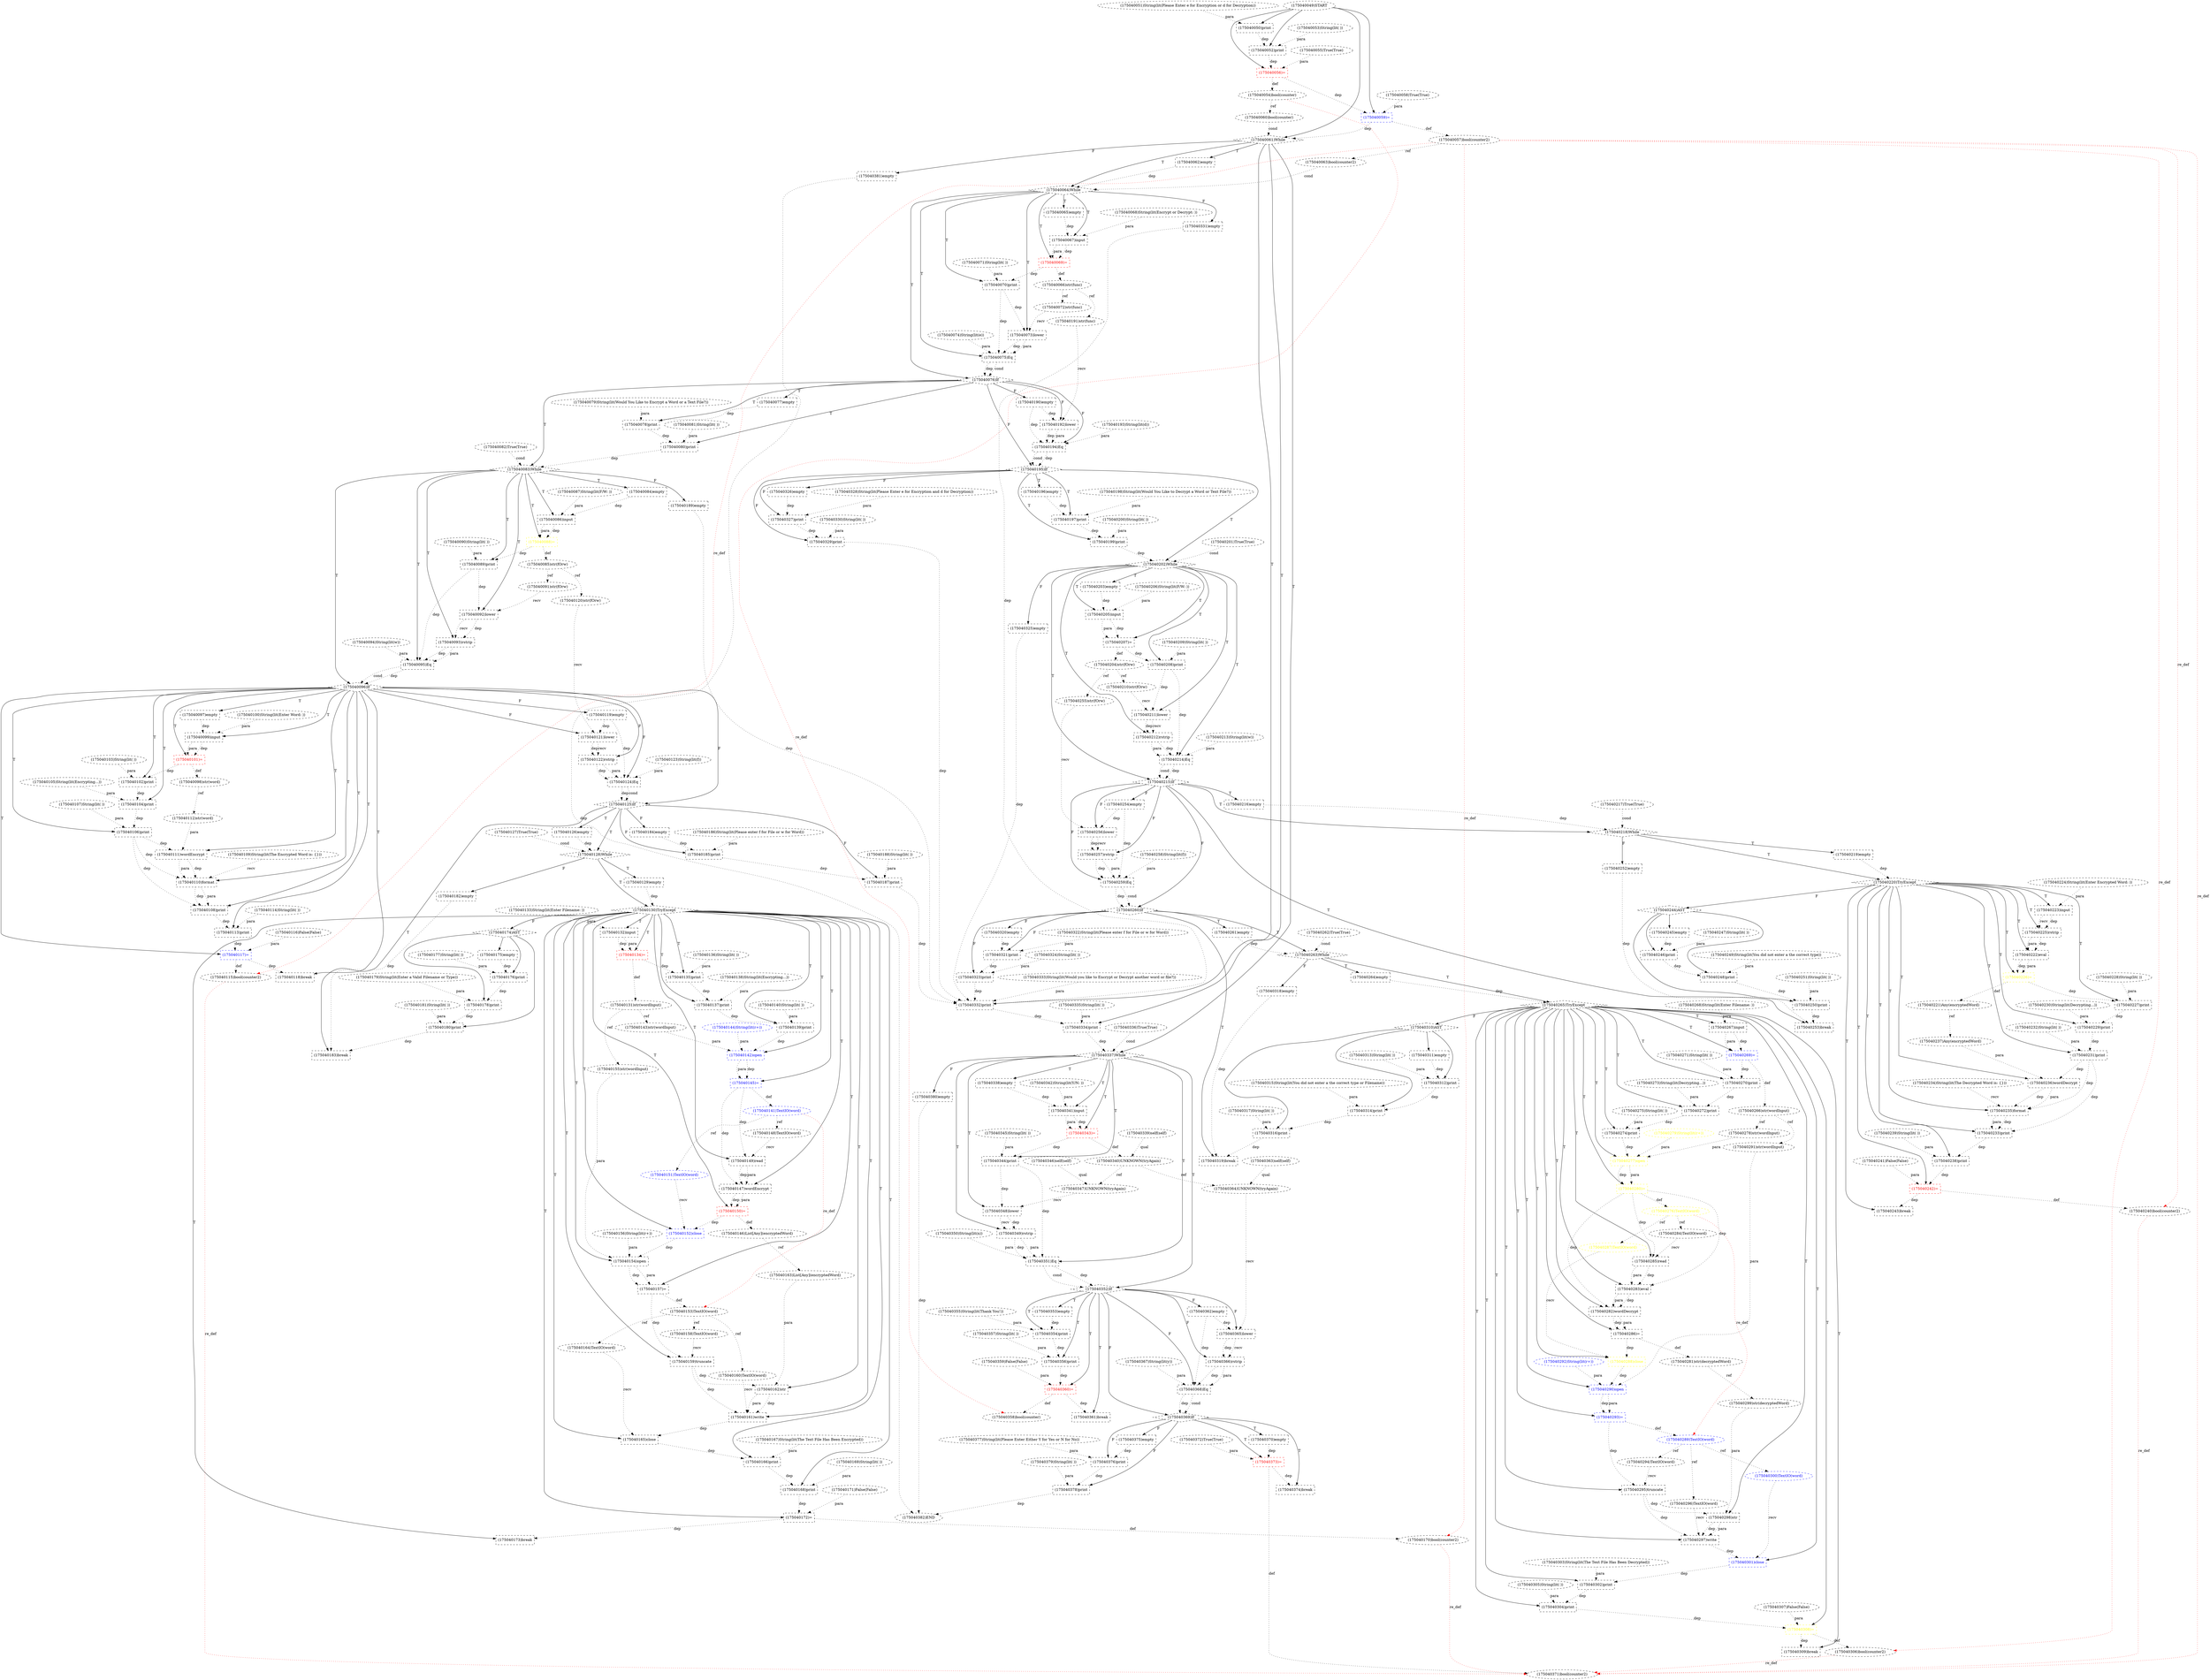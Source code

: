 digraph G {
1 [label="(175040113)print" shape=box style=dashed]
2 [label="(175040110)format" shape=box style=dashed]
3 [label="(175040126)empty" shape=box style=dashed]
4 [label="(175040112)str(word)" shape=ellipse style=dashed]
5 [label="(175040125)If" shape=diamond style=dashed]
6 [label="(175040223)input" shape=box style=dashed]
7 [label="(175040256)lower" shape=box style=dashed]
8 [label="(175040117)=" shape=box style=dashed color=blue fontcolor=blue]
9 [label="(175040243)break" shape=box style=dashed]
10 [label="(175040343)=" shape=box style=dashed color=red fontcolor=red]
11 [label="(175040366)rstrip" shape=box style=dashed]
12 [label="(175040271)String(lit( ))" shape=ellipse style=dashed]
13 [label="(175040118)break" shape=box style=dashed]
14 [label="(175040188)String(lit( ))" shape=ellipse style=dashed]
15 [label="(175040166)print" shape=box style=dashed]
16 [label="(175040320)empty" shape=box style=dashed]
17 [label="(175040133)String(lit(Enter Filename: ))" shape=ellipse style=dashed]
18 [label="(175040057)bool(counter2)" shape=ellipse style=dashed]
19 [label="(175040140)String(lit( ))" shape=ellipse style=dashed]
20 [label="(175040327)print" shape=box style=dashed]
21 [label="(175040266)str(wordInput)" shape=ellipse style=dashed]
22 [label="(175040334)print" shape=box style=dashed]
23 [label="(175040253)break" shape=box style=dashed]
24 [label="(175040338)empty" shape=box style=dashed]
25 [label="(175040182)empty" shape=box style=dashed]
26 [label="(175040272)print" shape=box style=dashed]
27 [label="(175040247)String(lit( ))" shape=ellipse style=dashed]
28 [label="(175040347)UNKNOWN(tryAgain)" shape=ellipse style=dashed]
29 [label="(175040124)Eq" shape=box style=dashed]
30 [label="(175040073)lower" shape=box style=dashed]
31 [label="(175040175)empty" shape=box style=dashed]
32 [label="(175040233)print" shape=box style=dashed]
33 [label="(175040154)open" shape=box style=dashed color=black fontcolor=black]
34 [label="(175040065)empty" shape=box style=dashed]
35 [label="(175040084)empty" shape=box style=dashed]
36 [label="(175040238)print" shape=box style=dashed]
37 [label="(175040101)=" shape=box style=dashed color=red fontcolor=red]
38 [label="(175040218)While" shape=diamond style=dashed]
39 [label="(175040077)empty" shape=box style=dashed]
40 [label="(175040205)input" shape=box style=dashed]
41 [label="(175040171)False(False)" shape=ellipse style=dashed]
42 [label="(175040268)String(lit(Enter Filename: ))" shape=ellipse style=dashed]
43 [label="(175040128)While" shape=diamond style=dashed]
44 [label="(175040295)truncate" shape=box style=dashed]
45 [label="(175040236)wordDecrypt" shape=box style=dashed]
46 [label="(175040369)If" shape=diamond style=dashed]
47 [label="(175040249)String(lit(You did not enter a the correct type))" shape=ellipse style=dashed]
48 [label="(175040255)str(fOrw)" shape=ellipse style=dashed]
49 [label="(175040312)print" shape=box style=dashed]
50 [label="(175040080)print" shape=box style=dashed]
51 [label="(175040071)String(lit( ))" shape=ellipse style=dashed]
52 [label="(175040097)empty" shape=box style=dashed]
53 [label="(175040380)empty" shape=box style=dashed]
54 [label="(175040105)String(lit(Encrypting...))" shape=ellipse style=dashed]
55 [label="(175040122)rstrip" shape=box style=dashed]
56 [label="(175040163)List[Any](encryptedWord)" shape=ellipse style=dashed]
57 [label="(175040196)empty" shape=box style=dashed]
58 [label="(175040261)empty" shape=box style=dashed]
59 [label="(175040210)str(fOrw)" shape=ellipse style=dashed]
60 [label="(175040155)str(wordInput)" shape=ellipse style=dashed]
61 [label="(175040364)UNKNOWN(tryAgain)" shape=ellipse style=dashed]
62 [label="(175040325)empty" shape=box style=dashed]
63 [label="(175040130)TryExcept" shape=diamond style=dashed]
64 [label="(175040159)truncate" shape=box style=dashed]
65 [label="(175040177)String(lit( ))" shape=ellipse style=dashed]
66 [label="(175040323)print" shape=box style=dashed]
67 [label="(175040132)input" shape=box style=dashed]
68 [label="(175040289)TextIO(word)" shape=ellipse style=dashed color=blue fontcolor=blue]
69 [label="(175040372)True(True)" shape=ellipse style=dashed]
70 [label="(175040162)str" shape=box style=dashed]
71 [label="(175040314)print" shape=box style=dashed]
72 [label="(175040063)bool(counter2)" shape=ellipse style=dashed]
73 [label="(175040374)break" shape=box style=dashed]
74 [label="(175040167)String(lit(The Text File Has Been Encrypted))" shape=ellipse style=dashed]
75 [label="(175040328)String(lit(Please Enter e for Encryption and d for Decryption))" shape=ellipse style=dashed]
76 [label="(175040197)print" shape=box style=dashed]
77 [label="(175040172)=" shape=box style=dashed color=black fontcolor=black]
78 [label="(175040054)bool(counter)" shape=ellipse style=dashed]
79 [label="(175040170)bool(counter2)" shape=ellipse style=dashed]
80 [label="(175040076)If" shape=diamond style=dashed]
81 [label="(175040075)Eq" shape=box style=dashed]
82 [label="(175040060)bool(counter)" shape=ellipse style=dashed]
83 [label="(175040212)rstrip" shape=box style=dashed]
84 [label="(175040232)String(lit( ))" shape=ellipse style=dashed]
85 [label="(175040185)print" shape=box style=dashed]
86 [label="(175040092)lower" shape=box style=dashed]
87 [label="(175040203)empty" shape=box style=dashed]
88 [label="(175040103)String(lit( ))" shape=ellipse style=dashed]
89 [label="(175040250)print" shape=box style=dashed]
90 [label="(175040148)TextIO(word)" shape=ellipse style=dashed]
91 [label="(175040355)String(lit(Thank You!))" shape=ellipse style=dashed]
92 [label="(175040082)True(True)" shape=ellipse style=dashed]
93 [label="(175040135)print" shape=box style=dashed]
94 [label="(175040277)open" shape=box style=dashed color=yellow fontcolor=yellow]
95 [label="(175040168)print" shape=box style=dashed]
96 [label="(175040195)If" shape=diamond style=dashed]
97 [label="(175040198)String(lit(Would You Like to Decrypt a Word or Text File?))" shape=ellipse style=dashed]
98 [label="(175040274)print" shape=box style=dashed]
99 [label="(175040326)empty" shape=box style=dashed]
100 [label="(175040072)str(func)" shape=ellipse style=dashed]
101 [label="(175040088)=" shape=box style=dashed color=yellow fontcolor=yellow]
102 [label="(175040096)If" shape=diamond style=dashed]
103 [label="(175040340)UNKNOWN(tryAgain)" shape=ellipse style=dashed]
104 [label="(175040147)wordEncrypt" shape=box style=dashed]
105 [label="(175040265)TryExcept" shape=diamond style=dashed]
106 [label="(175040294)TextIO(word)" shape=ellipse style=dashed]
107 [label="(175040331)empty" shape=box style=dashed]
108 [label="(175040351)Eq" shape=box style=dashed]
109 [label="(175040153)TextIO(word)" shape=ellipse style=dashed color=black fontcolor=black]
110 [label="(175040348)lower" shape=box style=dashed]
111 [label="(175040235)format" shape=box style=dashed]
112 [label="(175040301)close" shape=box style=dashed color=blue fontcolor=blue]
113 [label="(175040093)rstrip" shape=box style=dashed]
114 [label="(175040190)empty" shape=box style=dashed]
115 [label="(175040151)TextIO(word)" shape=ellipse style=dashed color=blue fontcolor=blue]
116 [label="(175040066)str(func)" shape=ellipse style=dashed]
117 [label="(175040189)empty" shape=box style=dashed]
118 [label="(175040173)break" shape=box style=dashed]
119 [label="(175040371)bool(counter2)" shape=ellipse style=dashed]
120 [label="(175040192)lower" shape=box style=dashed]
121 [label="(175040070)print" shape=box style=dashed]
122 [label="(175040184)empty" shape=box style=dashed]
123 [label="(175040183)break" shape=box style=dashed]
124 [label="(175040067)input" shape=box style=dashed]
125 [label="(175040209)String(lit( ))" shape=ellipse style=dashed]
126 [label="(175040356)print" shape=box style=dashed]
127 [label="(175040362)empty" shape=box style=dashed]
128 [label="(175040164)TextIO(word)" shape=ellipse style=dashed color=black fontcolor=black]
129 [label="(175040234)String(lit(The Decrypted Word is: {}))" shape=ellipse style=dashed]
130 [label="(175040311)empty" shape=box style=dashed]
131 [label="(175040141)TextIO(word)" shape=ellipse style=dashed color=blue fontcolor=blue]
132 [label="(175040061)While" shape=diamond style=dashed]
133 [label="(175040208)print" shape=box style=dashed]
134 [label="(175040228)String(lit( ))" shape=ellipse style=dashed]
135 [label="(175040270)print" shape=box style=dashed]
136 [label="(175040055)True(True)" shape=ellipse style=dashed]
137 [label="(175040119)empty" shape=box style=dashed]
138 [label="(175040222)eval" shape=box style=dashed]
139 [label="(175040145)=" shape=box style=dashed color=blue fontcolor=blue]
140 [label="(175040098)str(word)" shape=ellipse style=dashed]
141 [label="(175040252)empty" shape=box style=dashed]
142 [label="(175040239)String(lit( ))" shape=ellipse style=dashed]
143 [label="(175040337)While" shape=diamond style=dashed]
144 [label="(175040297)write" shape=box style=dashed]
145 [label="(175040051)String(lit(Please Enter e for Encryption or d for Decryption))" shape=ellipse style=dashed]
146 [label="(175040053)String(lit( ))" shape=ellipse style=dashed]
147 [label="(175040316)print" shape=box style=dashed]
148 [label="(175040317)String(lit( ))" shape=ellipse style=dashed]
149 [label="(175040341)input" shape=box style=dashed]
150 [label="(175040206)String(lit(F/W: ))" shape=ellipse style=dashed]
151 [label="(175040062)empty" shape=box style=dashed]
152 [label="(175040358)bool(counter)" shape=ellipse style=dashed]
153 [label="(175040131)str(wordInput)" shape=ellipse style=dashed]
154 [label="(175040211)lower" shape=box style=dashed]
155 [label="(175040352)If" shape=diamond style=dashed]
156 [label="(175040321)print" shape=box style=dashed]
157 [label="(175040194)Eq" shape=box style=dashed]
158 [label="(175040377)String(lit(Please Enter Either Y for Yes or N for No))" shape=ellipse style=dashed]
159 [label="(175040276)TextIO(word)" shape=ellipse style=dashed color=yellow fontcolor=yellow]
160 [label="(175040069)=" shape=box style=dashed color=red fontcolor=red]
161 [label="(175040116)False(False)" shape=ellipse style=dashed]
162 [label="(175040178)print" shape=box style=dashed]
163 [label="(175040242)=" shape=box style=dashed color=red fontcolor=red]
164 [label="(175040300)TextIO(word)" shape=ellipse style=dashed color=blue fontcolor=blue]
165 [label="(175040165)close" shape=box style=dashed color=black fontcolor=black]
166 [label="(175040111)wordEncrypt" shape=box style=dashed]
167 [label="(175040104)print" shape=box style=dashed]
168 [label="(175040191)str(func)" shape=ellipse style=dashed]
169 [label="(175040207)=" shape=box style=dashed color=black fontcolor=black]
170 [label="(175040137)print" shape=box style=dashed]
171 [label="(175040280)=" shape=box style=dashed color=yellow fontcolor=yellow]
172 [label="(175040174)AST" shape=diamond style=dashed]
173 [label="(175040186)String(lit(Please enter f for File or w for Word))" shape=ellipse style=dashed]
174 [label="(175040229)print" shape=box style=dashed]
175 [label="(175040302)print" shape=box style=dashed]
176 [label="(175040244)AST" shape=diamond style=dashed]
177 [label="(175040353)empty" shape=box style=dashed]
178 [label="(175040269)=" shape=box style=dashed color=blue fontcolor=blue]
179 [label="(175040359)False(False)" shape=ellipse style=dashed]
180 [label="(175040134)=" shape=box style=dashed color=red fontcolor=red]
181 [label="(175040056)=" shape=box style=dashed color=red fontcolor=red]
182 [label="(175040157)=" shape=box style=dashed color=black fontcolor=black]
183 [label="(175040313)String(lit( ))" shape=ellipse style=dashed]
184 [label="(175040251)String(lit( ))" shape=ellipse style=dashed]
185 [label="(175040259)Eq" shape=box style=dashed]
186 [label="(175040246)print" shape=box style=dashed]
187 [label="(175040305)String(lit( ))" shape=ellipse style=dashed]
188 [label="(175040109)String(lit(The Encrypted Word is: {}))" shape=ellipse style=dashed]
189 [label="(175040187)print" shape=box style=dashed]
190 [label="(175040202)While" shape=diamond style=dashed]
191 [label="(175040315)String(lit(You did not enter a the correct type or Filename))" shape=ellipse style=dashed]
192 [label="(175040226)=" shape=box style=dashed color=yellow fontcolor=yellow]
193 [label="(175040158)TextIO(word)" shape=ellipse style=dashed]
194 [label="(175040143)str(wordInput)" shape=ellipse style=dashed]
195 [label="(175040230)String(lit(Decrypting...))" shape=ellipse style=dashed]
196 [label="(175040257)rstrip" shape=box style=dashed]
197 [label="(175040285)read" shape=box style=dashed]
198 [label="(175040346)self(self)" shape=ellipse style=dashed]
199 [label="(175040059)=" shape=box style=dashed color=blue fontcolor=blue]
200 [label="(175040363)self(self)" shape=ellipse style=dashed]
201 [label="(175040375)empty" shape=box style=dashed]
202 [label="(175040360)=" shape=box style=dashed color=red fontcolor=red]
203 [label="(175040225)rstrip" shape=box style=dashed]
204 [label="(175040264)empty" shape=box style=dashed]
205 [label="(175040284)TextIO(word)" shape=ellipse style=dashed]
206 [label="(175040240)bool(counter2)" shape=ellipse style=dashed]
207 [label="(175040224)String(lit(Enter Encrypted Word: ))" shape=ellipse style=dashed]
208 [label="(175040307)False(False)" shape=ellipse style=dashed]
209 [label="(175040091)str(fOrw)" shape=ellipse style=dashed]
210 [label="(175040176)print" shape=box style=dashed]
211 [label="(175040052)print" shape=box style=dashed]
212 [label="(175040068)String(lit(Encrypt or Decrypt: ))" shape=ellipse style=dashed]
213 [label="(175040306)bool(counter2)" shape=ellipse style=dashed]
214 [label="(175040078)print" shape=box style=dashed]
215 [label="(175040376)print" shape=box style=dashed]
216 [label="(175040120)str(fOrw)" shape=ellipse style=dashed]
217 [label="(175040139)print" shape=box style=dashed]
218 [label="(175040152)close" shape=box style=dashed color=blue fontcolor=blue]
219 [label="(175040291)str(wordInput)" shape=ellipse style=dashed]
220 [label="(175040350)String(lit(n))" shape=ellipse style=dashed]
221 [label="(175040260)If" shape=diamond style=dashed]
222 [label="(175040310)AST" shape=diamond style=dashed]
223 [label="(175040365)lower" shape=box style=dashed]
224 [label="(175040200)String(lit( ))" shape=ellipse style=dashed]
225 [label="(175040214)Eq" shape=box style=dashed]
226 [label="(175040161)write" shape=box style=dashed]
227 [label="(175040100)String(lit(Enter Word: ))" shape=ellipse style=dashed]
228 [label="(175040136)String(lit( ))" shape=ellipse style=dashed]
229 [label="(175040304)print" shape=box style=dashed]
230 [label="(175040149)read" shape=box style=dashed]
231 [label="(175040267)input" shape=box style=dashed]
232 [label="(175040275)String(lit( ))" shape=ellipse style=dashed]
233 [label="(175040292)String(lit(r+))" shape=ellipse style=dashed color=blue fontcolor=blue]
234 [label="(175040199)print" shape=box style=dashed]
235 [label="(175040298)str" shape=box style=dashed]
236 [label="(175040180)print" shape=box style=dashed]
237 [label="(175040217)True(True)" shape=ellipse style=dashed]
238 [label="(175040219)empty" shape=box style=dashed]
239 [label="(175040123)String(lit(f))" shape=ellipse style=dashed]
240 [label="(175040258)String(lit(f))" shape=ellipse style=dashed]
241 [label="(175040106)print" shape=box style=dashed]
242 [label="(175040254)empty" shape=box style=dashed]
243 [label="(175040309)break" shape=box style=dashed]
244 [label="(175040361)break" shape=box style=dashed]
245 [label="(175040282)wordDecrypt" shape=box style=dashed]
246 [label="(175040160)TextIO(word)" shape=ellipse style=dashed]
247 [label="(175040245)empty" shape=box style=dashed]
248 [label="(175040318)empty" shape=box style=dashed]
249 [label="(175040204)str(fOrw)" shape=ellipse style=dashed]
250 [label="(175040108)print" shape=box style=dashed]
251 [label="(175040129)empty" shape=box style=dashed]
252 [label="(175040215)If" shape=diamond style=dashed]
253 [label="(175040349)rstrip" shape=box style=dashed]
254 [label="(175040373)=" shape=box style=dashed color=red fontcolor=red]
255 [label="(175040378)print" shape=box style=dashed]
256 [label="(175040354)print" shape=box style=dashed]
257 [label="(175040286)=" shape=box style=dashed color=black fontcolor=black]
258 [label="(175040138)String(lit(Encrypting...))" shape=ellipse style=dashed]
259 [label="(175040248)print" shape=box style=dashed]
260 [label="(175040330)String(lit( ))" shape=ellipse style=dashed]
261 [label="(175040201)True(True)" shape=ellipse style=dashed]
262 [label="(175040278)str(wordInput)" shape=ellipse style=dashed]
263 [label="(175040370)empty" shape=box style=dashed]
264 [label="(175040216)empty" shape=box style=dashed]
265 [label="(175040114)String(lit( ))" shape=ellipse style=dashed]
266 [label="(175040345)String(lit( ))" shape=ellipse style=dashed]
267 [label="(175040296)TextIO(word)" shape=ellipse style=dashed]
268 [label="(175040095)Eq" shape=box style=dashed]
269 [label="(175040324)String(lit( ))" shape=ellipse style=dashed]
270 [label="(175040085)str(fOrw)" shape=ellipse style=dashed]
271 [label="(175040308)=" shape=box style=dashed color=yellow fontcolor=yellow]
272 [label="(175040339)self(self)" shape=ellipse style=dashed]
273 [label="(175040335)String(lit( ))" shape=ellipse style=dashed]
274 [label="(175040181)String(lit( ))" shape=ellipse style=dashed]
275 [label="(175040169)String(lit( ))" shape=ellipse style=dashed]
276 [label="(175040220)TryExcept" shape=diamond style=dashed]
277 [label="(175040288)close" shape=box style=dashed color=yellow fontcolor=yellow]
278 [label="(175040142)open" shape=box style=dashed color=blue fontcolor=blue]
279 [label="(175040293)=" shape=box style=dashed color=blue fontcolor=blue]
280 [label="(175040279)String(lit(r+))" shape=ellipse style=dashed color=yellow fontcolor=yellow]
281 [label="(175040332)print" shape=box style=dashed]
282 [label="(175040079)String(lit(Would You Like to Encrypt a Word or a Text File?))" shape=ellipse style=dashed]
283 [label="(175040262)True(True)" shape=ellipse style=dashed]
284 [label="(175040094)String(lit(w))" shape=ellipse style=dashed]
285 [label="(175040150)=" shape=box style=dashed color=red fontcolor=red]
286 [label="(175040357)String(lit( ))" shape=ellipse style=dashed]
287 [label="(175040344)print" shape=box style=dashed]
288 [label="(175040290)open" shape=box style=dashed color=blue fontcolor=blue]
289 [label="(175040231)print" shape=box style=dashed]
290 [label="(175040303)String(lit(The Text File Has Been Decrypted))" shape=ellipse style=dashed]
291 [label="(175040102)print" shape=box style=dashed]
292 [label="(175040121)lower" shape=box style=dashed]
293 [label="(175040299)str(decryptedWord)" shape=ellipse style=dashed]
294 [label="(175040336)True(True)" shape=ellipse style=dashed]
295 [label="(175040156)String(lit(r+))" shape=ellipse style=dashed color=black fontcolor=black]
296 [label="(175040050)print" shape=box style=dashed]
297 [label="(175040090)String(lit( ))" shape=ellipse style=dashed]
298 [label="(175040342)String(lit(Y/N: ))" shape=ellipse style=dashed]
299 [label="(175040086)input" shape=box style=dashed]
300 [label="(175040213)String(lit(w))" shape=ellipse style=dashed]
301 [label="(175040237)Any(encryptedWord)" shape=ellipse style=dashed]
302 [label="(175040058)True(True)" shape=ellipse style=dashed]
303 [label="(175040081)String(lit( ))" shape=ellipse style=dashed]
304 [label="(175040333)String(lit(Would you like to Encrypt or Decrypt another word or file?))" shape=ellipse style=dashed]
305 [label="(175040379)String(lit( ))" shape=ellipse style=dashed]
306 [label="(175040329)print" shape=box style=dashed]
307 [label="(175040179)String(lit(Enter a Valid Filename or Type))" shape=ellipse style=dashed]
308 [label="(175040273)String(lit(Decrypting...))" shape=ellipse style=dashed]
309 [label="(175040227)print" shape=box style=dashed]
310 [label="(175040049)START" style=dashed]
311 [label="(175040083)While" shape=diamond style=dashed]
312 [label="(175040319)break" shape=box style=dashed]
313 [label="(175040193)String(lit(d))" shape=ellipse style=dashed]
314 [label="(175040382)END" style=dashed]
315 [label="(175040127)True(True)" shape=ellipse style=dashed]
316 [label="(175040283)eval" shape=box style=dashed]
317 [label="(175040263)While" shape=diamond style=dashed]
318 [label="(175040281)str(decryptedWord)" shape=ellipse style=dashed]
319 [label="(175040074)String(lit(e))" shape=ellipse style=dashed]
320 [label="(175040381)empty" shape=box style=dashed]
321 [label="(175040115)bool(counter2)" shape=ellipse style=dashed]
322 [label="(175040287)TextIO(word)" shape=ellipse style=dashed color=yellow fontcolor=yellow]
323 [label="(175040099)input" shape=box style=dashed]
324 [label="(175040064)While" shape=diamond style=dashed]
325 [label="(175040146)List[Any](encryptedWord)" shape=ellipse style=dashed]
326 [label="(175040322)String(lit(Please enter f for File or w for Word))" shape=ellipse style=dashed]
327 [label="(175040087)String(lit(F/W: ))" shape=ellipse style=dashed]
328 [label="(175040089)print" shape=box style=dashed]
329 [label="(175040368)Eq" shape=box style=dashed]
330 [label="(175040144)String(lit(r+))" shape=ellipse style=dashed color=blue fontcolor=blue]
331 [label="(175040221)Any(encryptedWord)" shape=ellipse style=dashed]
332 [label="(175040241)False(False)" shape=ellipse style=dashed]
333 [label="(175040367)String(lit(y))" shape=ellipse style=dashed]
334 [label="(175040107)String(lit( ))" shape=ellipse style=dashed]
102 -> 1 [label="T"];
265 -> 1 [label="para" style=dotted];
250 -> 1 [label="dep" style=dotted];
102 -> 2 [label="T"];
188 -> 2 [label="recv" style=dotted];
166 -> 2 [label="dep" style=dotted];
166 -> 2 [label="para" style=dotted];
241 -> 2 [label="dep" style=dotted];
5 -> 3 [label="T"];
140 -> 4 [label="ref" style=dotted];
102 -> 5 [label="F"];
29 -> 5 [label="dep" style=dotted];
29 -> 5 [label="cond" style=dotted];
276 -> 6 [label="T"];
207 -> 6 [label="para" style=dotted];
252 -> 7 [label="F"];
48 -> 7 [label="recv" style=dotted];
242 -> 7 [label="dep" style=dotted];
102 -> 8 [label="T"];
161 -> 8 [label="para" style=dotted];
1 -> 8 [label="dep" style=dotted];
276 -> 9 [label="T"];
163 -> 9 [label="dep" style=dotted];
143 -> 10 [label="T"];
149 -> 10 [label="dep" style=dotted];
149 -> 10 [label="para" style=dotted];
155 -> 11 [label="F"];
223 -> 11 [label="dep" style=dotted];
223 -> 11 [label="recv" style=dotted];
102 -> 13 [label="T"];
8 -> 13 [label="dep" style=dotted];
63 -> 15 [label="T"];
74 -> 15 [label="para" style=dotted];
165 -> 15 [label="dep" style=dotted];
221 -> 16 [label="F"];
199 -> 18 [label="def" style=dotted];
96 -> 20 [label="F"];
75 -> 20 [label="para" style=dotted];
99 -> 20 [label="dep" style=dotted];
178 -> 21 [label="def" style=dotted];
132 -> 22 [label="T"];
273 -> 22 [label="para" style=dotted];
281 -> 22 [label="dep" style=dotted];
252 -> 23 [label="T"];
89 -> 23 [label="dep" style=dotted];
141 -> 23 [label="dep" style=dotted];
143 -> 24 [label="T"];
43 -> 25 [label="F"];
105 -> 26 [label="T"];
308 -> 26 [label="para" style=dotted];
135 -> 26 [label="dep" style=dotted];
198 -> 28 [label="qual" style=dotted];
103 -> 28 [label="ref" style=dotted];
102 -> 29 [label="F"];
55 -> 29 [label="dep" style=dotted];
55 -> 29 [label="para" style=dotted];
239 -> 29 [label="para" style=dotted];
137 -> 29 [label="dep" style=dotted];
324 -> 30 [label="T"];
100 -> 30 [label="recv" style=dotted];
121 -> 30 [label="dep" style=dotted];
172 -> 31 [label="" style=solid];
276 -> 32 [label="T"];
111 -> 32 [label="dep" style=dotted];
111 -> 32 [label="para" style=dotted];
289 -> 32 [label="dep" style=dotted];
63 -> 33 [label="T"];
60 -> 33 [label="para" style=dotted];
295 -> 33 [label="para" style=dotted];
218 -> 33 [label="dep" style=dotted];
324 -> 34 [label="T"];
311 -> 35 [label="T"];
276 -> 36 [label="T"];
142 -> 36 [label="para" style=dotted];
32 -> 36 [label="dep" style=dotted];
102 -> 37 [label="T"];
323 -> 37 [label="dep" style=dotted];
323 -> 37 [label="para" style=dotted];
252 -> 38 [label="T"];
237 -> 38 [label="cond" style=dotted];
264 -> 38 [label="dep" style=dotted];
80 -> 39 [label="T"];
190 -> 40 [label="T"];
150 -> 40 [label="para" style=dotted];
87 -> 40 [label="dep" style=dotted];
5 -> 43 [label="T"];
315 -> 43 [label="cond" style=dotted];
3 -> 43 [label="dep" style=dotted];
105 -> 44 [label="T"];
106 -> 44 [label="recv" style=dotted];
279 -> 44 [label="dep" style=dotted];
276 -> 45 [label="T"];
301 -> 45 [label="para" style=dotted];
289 -> 45 [label="dep" style=dotted];
155 -> 46 [label="F"];
329 -> 46 [label="dep" style=dotted];
329 -> 46 [label="cond" style=dotted];
249 -> 48 [label="ref" style=dotted];
222 -> 49 [label="" style=solid];
183 -> 49 [label="para" style=dotted];
130 -> 49 [label="dep" style=dotted];
80 -> 50 [label="T"];
303 -> 50 [label="para" style=dotted];
214 -> 50 [label="dep" style=dotted];
102 -> 52 [label="T"];
143 -> 53 [label="F"];
102 -> 55 [label="F"];
292 -> 55 [label="dep" style=dotted];
292 -> 55 [label="recv" style=dotted];
325 -> 56 [label="ref" style=dotted];
96 -> 57 [label="T"];
221 -> 58 [label="T"];
249 -> 59 [label="ref" style=dotted];
153 -> 60 [label="ref" style=dotted];
200 -> 61 [label="qual" style=dotted];
103 -> 61 [label="ref" style=dotted];
190 -> 62 [label="F"];
43 -> 63 [label="T"];
251 -> 63 [label="dep" style=dotted];
63 -> 64 [label="T"];
193 -> 64 [label="recv" style=dotted];
182 -> 64 [label="dep" style=dotted];
221 -> 66 [label="F"];
269 -> 66 [label="para" style=dotted];
156 -> 66 [label="dep" style=dotted];
63 -> 67 [label="T"];
17 -> 67 [label="para" style=dotted];
279 -> 68 [label="def" style=dotted];
159 -> 68 [label="re_def" style=dotted color=red];
63 -> 70 [label="T"];
56 -> 70 [label="para" style=dotted];
64 -> 70 [label="dep" style=dotted];
222 -> 71 [label="" style=solid];
191 -> 71 [label="para" style=dotted];
49 -> 71 [label="dep" style=dotted];
18 -> 72 [label="ref" style=dotted];
46 -> 73 [label="T"];
254 -> 73 [label="dep" style=dotted];
96 -> 76 [label="T"];
97 -> 76 [label="para" style=dotted];
57 -> 76 [label="dep" style=dotted];
63 -> 77 [label="T"];
41 -> 77 [label="para" style=dotted];
95 -> 77 [label="dep" style=dotted];
181 -> 78 [label="def" style=dotted];
77 -> 79 [label="def" style=dotted];
18 -> 79 [label="re_def" style=dotted color=red];
324 -> 80 [label="T"];
81 -> 80 [label="dep" style=dotted];
81 -> 80 [label="cond" style=dotted];
324 -> 81 [label="T"];
30 -> 81 [label="dep" style=dotted];
30 -> 81 [label="para" style=dotted];
319 -> 81 [label="para" style=dotted];
121 -> 81 [label="dep" style=dotted];
78 -> 82 [label="ref" style=dotted];
190 -> 83 [label="T"];
154 -> 83 [label="dep" style=dotted];
154 -> 83 [label="recv" style=dotted];
5 -> 85 [label="F"];
173 -> 85 [label="para" style=dotted];
122 -> 85 [label="dep" style=dotted];
311 -> 86 [label="T"];
209 -> 86 [label="recv" style=dotted];
328 -> 86 [label="dep" style=dotted];
190 -> 87 [label="T"];
176 -> 89 [label="" style=solid];
184 -> 89 [label="para" style=dotted];
259 -> 89 [label="dep" style=dotted];
131 -> 90 [label="ref" style=dotted];
63 -> 93 [label="T"];
228 -> 93 [label="para" style=dotted];
180 -> 93 [label="dep" style=dotted];
105 -> 94 [label="T"];
262 -> 94 [label="para" style=dotted];
280 -> 94 [label="para" style=dotted];
98 -> 94 [label="dep" style=dotted];
63 -> 95 [label="T"];
275 -> 95 [label="para" style=dotted];
15 -> 95 [label="dep" style=dotted];
80 -> 96 [label="F"];
157 -> 96 [label="dep" style=dotted];
157 -> 96 [label="cond" style=dotted];
105 -> 98 [label="T"];
232 -> 98 [label="para" style=dotted];
26 -> 98 [label="dep" style=dotted];
96 -> 99 [label="F"];
116 -> 100 [label="ref" style=dotted];
311 -> 101 [label="T"];
299 -> 101 [label="dep" style=dotted];
299 -> 101 [label="para" style=dotted];
311 -> 102 [label="T"];
268 -> 102 [label="dep" style=dotted];
268 -> 102 [label="cond" style=dotted];
272 -> 103 [label="qual" style=dotted];
10 -> 103 [label="def" style=dotted];
63 -> 104 [label="T"];
230 -> 104 [label="dep" style=dotted];
230 -> 104 [label="para" style=dotted];
139 -> 104 [label="dep" style=dotted];
317 -> 105 [label="T"];
204 -> 105 [label="dep" style=dotted];
68 -> 106 [label="ref" style=dotted];
324 -> 107 [label="F"];
143 -> 108 [label="T"];
253 -> 108 [label="dep" style=dotted];
253 -> 108 [label="para" style=dotted];
220 -> 108 [label="para" style=dotted];
287 -> 108 [label="dep" style=dotted];
182 -> 109 [label="def" style=dotted];
131 -> 109 [label="re_def" style=dotted color=red];
143 -> 110 [label="T"];
28 -> 110 [label="recv" style=dotted];
287 -> 110 [label="dep" style=dotted];
276 -> 111 [label="T"];
129 -> 111 [label="recv" style=dotted];
45 -> 111 [label="dep" style=dotted];
45 -> 111 [label="para" style=dotted];
289 -> 111 [label="dep" style=dotted];
105 -> 112 [label="T"];
164 -> 112 [label="recv" style=dotted];
144 -> 112 [label="dep" style=dotted];
311 -> 113 [label="T"];
86 -> 113 [label="dep" style=dotted];
86 -> 113 [label="recv" style=dotted];
80 -> 114 [label="F"];
131 -> 115 [label="ref" style=dotted];
160 -> 116 [label="def" style=dotted];
311 -> 117 [label="F"];
63 -> 118 [label="T"];
77 -> 118 [label="dep" style=dotted];
254 -> 119 [label="def" style=dotted];
206 -> 119 [label="re_def" style=dotted color=red];
79 -> 119 [label="re_def" style=dotted color=red];
321 -> 119 [label="re_def" style=dotted color=red];
213 -> 119 [label="re_def" style=dotted color=red];
18 -> 119 [label="re_def" style=dotted color=red];
80 -> 120 [label="F"];
168 -> 120 [label="recv" style=dotted];
114 -> 120 [label="dep" style=dotted];
324 -> 121 [label="T"];
51 -> 121 [label="para" style=dotted];
160 -> 121 [label="dep" style=dotted];
5 -> 122 [label="F"];
5 -> 123 [label="T"];
236 -> 123 [label="dep" style=dotted];
25 -> 123 [label="dep" style=dotted];
324 -> 124 [label="T"];
212 -> 124 [label="para" style=dotted];
34 -> 124 [label="dep" style=dotted];
155 -> 126 [label="T"];
286 -> 126 [label="para" style=dotted];
256 -> 126 [label="dep" style=dotted];
155 -> 127 [label="F"];
109 -> 128 [label="ref" style=dotted];
222 -> 130 [label="" style=solid];
139 -> 131 [label="def" style=dotted];
310 -> 132 [label="" style=solid];
82 -> 132 [label="cond" style=dotted];
199 -> 132 [label="dep" style=dotted];
190 -> 133 [label="T"];
125 -> 133 [label="para" style=dotted];
169 -> 133 [label="dep" style=dotted];
105 -> 135 [label="T"];
12 -> 135 [label="para" style=dotted];
178 -> 135 [label="dep" style=dotted];
102 -> 137 [label="F"];
276 -> 138 [label="T"];
203 -> 138 [label="dep" style=dotted];
203 -> 138 [label="para" style=dotted];
63 -> 139 [label="T"];
278 -> 139 [label="dep" style=dotted];
278 -> 139 [label="para" style=dotted];
37 -> 140 [label="def" style=dotted];
38 -> 141 [label="F"];
132 -> 143 [label="T"];
294 -> 143 [label="cond" style=dotted];
22 -> 143 [label="dep" style=dotted];
105 -> 144 [label="T"];
267 -> 144 [label="recv" style=dotted];
235 -> 144 [label="dep" style=dotted];
235 -> 144 [label="para" style=dotted];
44 -> 144 [label="dep" style=dotted];
222 -> 147 [label="" style=solid];
148 -> 147 [label="para" style=dotted];
71 -> 147 [label="dep" style=dotted];
143 -> 149 [label="T"];
298 -> 149 [label="para" style=dotted];
24 -> 149 [label="dep" style=dotted];
132 -> 151 [label="T"];
202 -> 152 [label="def" style=dotted];
78 -> 152 [label="re_def" style=dotted color=red];
180 -> 153 [label="def" style=dotted];
190 -> 154 [label="T"];
59 -> 154 [label="recv" style=dotted];
133 -> 154 [label="dep" style=dotted];
143 -> 155 [label="T"];
108 -> 155 [label="dep" style=dotted];
108 -> 155 [label="cond" style=dotted];
221 -> 156 [label="F"];
326 -> 156 [label="para" style=dotted];
16 -> 156 [label="dep" style=dotted];
80 -> 157 [label="F"];
120 -> 157 [label="dep" style=dotted];
120 -> 157 [label="para" style=dotted];
313 -> 157 [label="para" style=dotted];
114 -> 157 [label="dep" style=dotted];
171 -> 159 [label="def" style=dotted];
324 -> 160 [label="T"];
124 -> 160 [label="dep" style=dotted];
124 -> 160 [label="para" style=dotted];
172 -> 162 [label="" style=solid];
307 -> 162 [label="para" style=dotted];
210 -> 162 [label="dep" style=dotted];
276 -> 163 [label="T"];
332 -> 163 [label="para" style=dotted];
36 -> 163 [label="dep" style=dotted];
68 -> 164 [label="ref" style=dotted];
63 -> 165 [label="T"];
128 -> 165 [label="recv" style=dotted];
226 -> 165 [label="dep" style=dotted];
102 -> 166 [label="T"];
4 -> 166 [label="para" style=dotted];
241 -> 166 [label="dep" style=dotted];
102 -> 167 [label="T"];
54 -> 167 [label="para" style=dotted];
291 -> 167 [label="dep" style=dotted];
116 -> 168 [label="ref" style=dotted];
190 -> 169 [label="T"];
40 -> 169 [label="dep" style=dotted];
40 -> 169 [label="para" style=dotted];
63 -> 170 [label="T"];
258 -> 170 [label="para" style=dotted];
93 -> 170 [label="dep" style=dotted];
105 -> 171 [label="T"];
94 -> 171 [label="dep" style=dotted];
94 -> 171 [label="para" style=dotted];
63 -> 172 [label="F"];
276 -> 174 [label="T"];
195 -> 174 [label="para" style=dotted];
309 -> 174 [label="dep" style=dotted];
105 -> 175 [label="T"];
290 -> 175 [label="para" style=dotted];
112 -> 175 [label="dep" style=dotted];
276 -> 176 [label="F"];
155 -> 177 [label="T"];
105 -> 178 [label="T"];
231 -> 178 [label="dep" style=dotted];
231 -> 178 [label="para" style=dotted];
63 -> 180 [label="T"];
67 -> 180 [label="dep" style=dotted];
67 -> 180 [label="para" style=dotted];
310 -> 181 [label="" style=solid];
136 -> 181 [label="para" style=dotted];
211 -> 181 [label="dep" style=dotted];
63 -> 182 [label="T"];
33 -> 182 [label="dep" style=dotted];
33 -> 182 [label="para" style=dotted];
252 -> 185 [label="F"];
196 -> 185 [label="dep" style=dotted];
196 -> 185 [label="para" style=dotted];
240 -> 185 [label="para" style=dotted];
242 -> 185 [label="dep" style=dotted];
176 -> 186 [label="" style=solid];
27 -> 186 [label="para" style=dotted];
247 -> 186 [label="dep" style=dotted];
5 -> 189 [label="F"];
14 -> 189 [label="para" style=dotted];
85 -> 189 [label="dep" style=dotted];
96 -> 190 [label="T"];
261 -> 190 [label="cond" style=dotted];
234 -> 190 [label="dep" style=dotted];
276 -> 192 [label="T"];
138 -> 192 [label="dep" style=dotted];
138 -> 192 [label="para" style=dotted];
109 -> 193 [label="ref" style=dotted];
153 -> 194 [label="ref" style=dotted];
252 -> 196 [label="F"];
7 -> 196 [label="dep" style=dotted];
7 -> 196 [label="recv" style=dotted];
105 -> 197 [label="T"];
205 -> 197 [label="recv" style=dotted];
171 -> 197 [label="dep" style=dotted];
310 -> 199 [label="" style=solid];
302 -> 199 [label="para" style=dotted];
181 -> 199 [label="dep" style=dotted];
46 -> 201 [label="F"];
155 -> 202 [label="T"];
179 -> 202 [label="para" style=dotted];
126 -> 202 [label="dep" style=dotted];
276 -> 203 [label="T"];
6 -> 203 [label="dep" style=dotted];
6 -> 203 [label="recv" style=dotted];
317 -> 204 [label="T"];
159 -> 205 [label="ref" style=dotted];
163 -> 206 [label="def" style=dotted];
18 -> 206 [label="re_def" style=dotted color=red];
270 -> 209 [label="ref" style=dotted];
172 -> 210 [label="" style=solid];
65 -> 210 [label="para" style=dotted];
31 -> 210 [label="dep" style=dotted];
310 -> 211 [label="" style=solid];
146 -> 211 [label="para" style=dotted];
296 -> 211 [label="dep" style=dotted];
271 -> 213 [label="def" style=dotted];
18 -> 213 [label="re_def" style=dotted color=red];
80 -> 214 [label="T"];
282 -> 214 [label="para" style=dotted];
39 -> 214 [label="dep" style=dotted];
46 -> 215 [label="F"];
158 -> 215 [label="para" style=dotted];
201 -> 215 [label="dep" style=dotted];
270 -> 216 [label="ref" style=dotted];
63 -> 217 [label="T"];
19 -> 217 [label="para" style=dotted];
170 -> 217 [label="dep" style=dotted];
63 -> 218 [label="T"];
115 -> 218 [label="recv" style=dotted];
285 -> 218 [label="dep" style=dotted];
21 -> 219 [label="ref" style=dotted];
252 -> 221 [label="F"];
185 -> 221 [label="dep" style=dotted];
185 -> 221 [label="cond" style=dotted];
105 -> 222 [label="F"];
155 -> 223 [label="F"];
61 -> 223 [label="recv" style=dotted];
127 -> 223 [label="dep" style=dotted];
190 -> 225 [label="T"];
83 -> 225 [label="dep" style=dotted];
83 -> 225 [label="para" style=dotted];
300 -> 225 [label="para" style=dotted];
133 -> 225 [label="dep" style=dotted];
63 -> 226 [label="T"];
246 -> 226 [label="recv" style=dotted];
70 -> 226 [label="dep" style=dotted];
70 -> 226 [label="para" style=dotted];
64 -> 226 [label="dep" style=dotted];
105 -> 229 [label="T"];
187 -> 229 [label="para" style=dotted];
175 -> 229 [label="dep" style=dotted];
63 -> 230 [label="T"];
90 -> 230 [label="recv" style=dotted];
139 -> 230 [label="dep" style=dotted];
105 -> 231 [label="T"];
42 -> 231 [label="para" style=dotted];
96 -> 234 [label="T"];
224 -> 234 [label="para" style=dotted];
76 -> 234 [label="dep" style=dotted];
105 -> 235 [label="T"];
293 -> 235 [label="para" style=dotted];
44 -> 235 [label="dep" style=dotted];
172 -> 236 [label="" style=solid];
274 -> 236 [label="para" style=dotted];
162 -> 236 [label="dep" style=dotted];
38 -> 238 [label="T"];
102 -> 241 [label="T"];
334 -> 241 [label="para" style=dotted];
167 -> 241 [label="dep" style=dotted];
252 -> 242 [label="F"];
105 -> 243 [label="T"];
271 -> 243 [label="dep" style=dotted];
155 -> 244 [label="T"];
202 -> 244 [label="dep" style=dotted];
105 -> 245 [label="T"];
316 -> 245 [label="dep" style=dotted];
316 -> 245 [label="para" style=dotted];
171 -> 245 [label="dep" style=dotted];
109 -> 246 [label="ref" style=dotted];
176 -> 247 [label="" style=solid];
317 -> 248 [label="F"];
169 -> 249 [label="def" style=dotted];
102 -> 250 [label="T"];
2 -> 250 [label="dep" style=dotted];
2 -> 250 [label="para" style=dotted];
241 -> 250 [label="dep" style=dotted];
43 -> 251 [label="T"];
190 -> 252 [label="T"];
225 -> 252 [label="dep" style=dotted];
225 -> 252 [label="cond" style=dotted];
143 -> 253 [label="T"];
110 -> 253 [label="dep" style=dotted];
110 -> 253 [label="recv" style=dotted];
46 -> 254 [label="T"];
69 -> 254 [label="para" style=dotted];
263 -> 254 [label="dep" style=dotted];
46 -> 255 [label="F"];
305 -> 255 [label="para" style=dotted];
215 -> 255 [label="dep" style=dotted];
155 -> 256 [label="T"];
91 -> 256 [label="para" style=dotted];
177 -> 256 [label="dep" style=dotted];
105 -> 257 [label="T"];
245 -> 257 [label="dep" style=dotted];
245 -> 257 [label="para" style=dotted];
176 -> 259 [label="" style=solid];
47 -> 259 [label="para" style=dotted];
186 -> 259 [label="dep" style=dotted];
21 -> 262 [label="ref" style=dotted];
46 -> 263 [label="T"];
252 -> 264 [label="T"];
68 -> 267 [label="ref" style=dotted];
311 -> 268 [label="T"];
113 -> 268 [label="dep" style=dotted];
113 -> 268 [label="para" style=dotted];
284 -> 268 [label="para" style=dotted];
328 -> 268 [label="dep" style=dotted];
101 -> 270 [label="def" style=dotted];
105 -> 271 [label="T"];
208 -> 271 [label="para" style=dotted];
229 -> 271 [label="dep" style=dotted];
38 -> 276 [label="T"];
238 -> 276 [label="dep" style=dotted];
105 -> 277 [label="T"];
322 -> 277 [label="recv" style=dotted];
257 -> 277 [label="dep" style=dotted];
63 -> 278 [label="T"];
194 -> 278 [label="para" style=dotted];
330 -> 278 [label="para" style=dotted];
217 -> 278 [label="dep" style=dotted];
105 -> 279 [label="T"];
288 -> 279 [label="dep" style=dotted];
288 -> 279 [label="para" style=dotted];
132 -> 281 [label="T"];
304 -> 281 [label="para" style=dotted];
62 -> 281 [label="dep" style=dotted];
306 -> 281 [label="dep" style=dotted];
66 -> 281 [label="dep" style=dotted];
189 -> 281 [label="dep" style=dotted];
117 -> 281 [label="dep" style=dotted];
107 -> 281 [label="dep" style=dotted];
63 -> 285 [label="T"];
104 -> 285 [label="dep" style=dotted];
104 -> 285 [label="para" style=dotted];
143 -> 287 [label="T"];
266 -> 287 [label="para" style=dotted];
10 -> 287 [label="dep" style=dotted];
105 -> 288 [label="T"];
219 -> 288 [label="para" style=dotted];
233 -> 288 [label="para" style=dotted];
277 -> 288 [label="dep" style=dotted];
276 -> 289 [label="T"];
84 -> 289 [label="para" style=dotted];
174 -> 289 [label="dep" style=dotted];
102 -> 291 [label="T"];
88 -> 291 [label="para" style=dotted];
37 -> 291 [label="dep" style=dotted];
102 -> 292 [label="F"];
216 -> 292 [label="recv" style=dotted];
137 -> 292 [label="dep" style=dotted];
318 -> 293 [label="ref" style=dotted];
310 -> 296 [label="" style=solid];
145 -> 296 [label="para" style=dotted];
311 -> 299 [label="T"];
327 -> 299 [label="para" style=dotted];
35 -> 299 [label="dep" style=dotted];
331 -> 301 [label="ref" style=dotted];
96 -> 306 [label="F"];
260 -> 306 [label="para" style=dotted];
20 -> 306 [label="dep" style=dotted];
276 -> 309 [label="T"];
134 -> 309 [label="para" style=dotted];
192 -> 309 [label="dep" style=dotted];
80 -> 311 [label="T"];
92 -> 311 [label="cond" style=dotted];
50 -> 311 [label="dep" style=dotted];
221 -> 312 [label="T"];
147 -> 312 [label="dep" style=dotted];
248 -> 312 [label="dep" style=dotted];
255 -> 314 [label="dep" style=dotted];
53 -> 314 [label="dep" style=dotted];
320 -> 314 [label="dep" style=dotted];
105 -> 316 [label="T"];
197 -> 316 [label="dep" style=dotted];
197 -> 316 [label="para" style=dotted];
171 -> 316 [label="dep" style=dotted];
221 -> 317 [label="T"];
283 -> 317 [label="cond" style=dotted];
58 -> 317 [label="dep" style=dotted];
257 -> 318 [label="def" style=dotted];
132 -> 320 [label="F"];
8 -> 321 [label="def" style=dotted];
18 -> 321 [label="re_def" style=dotted color=red];
159 -> 322 [label="ref" style=dotted];
102 -> 323 [label="T"];
227 -> 323 [label="para" style=dotted];
52 -> 323 [label="dep" style=dotted];
132 -> 324 [label="T"];
72 -> 324 [label="cond" style=dotted];
151 -> 324 [label="dep" style=dotted];
285 -> 325 [label="def" style=dotted];
311 -> 328 [label="T"];
297 -> 328 [label="para" style=dotted];
101 -> 328 [label="dep" style=dotted];
155 -> 329 [label="F"];
11 -> 329 [label="dep" style=dotted];
11 -> 329 [label="para" style=dotted];
333 -> 329 [label="para" style=dotted];
127 -> 329 [label="dep" style=dotted];
192 -> 331 [label="def" style=dotted];
}